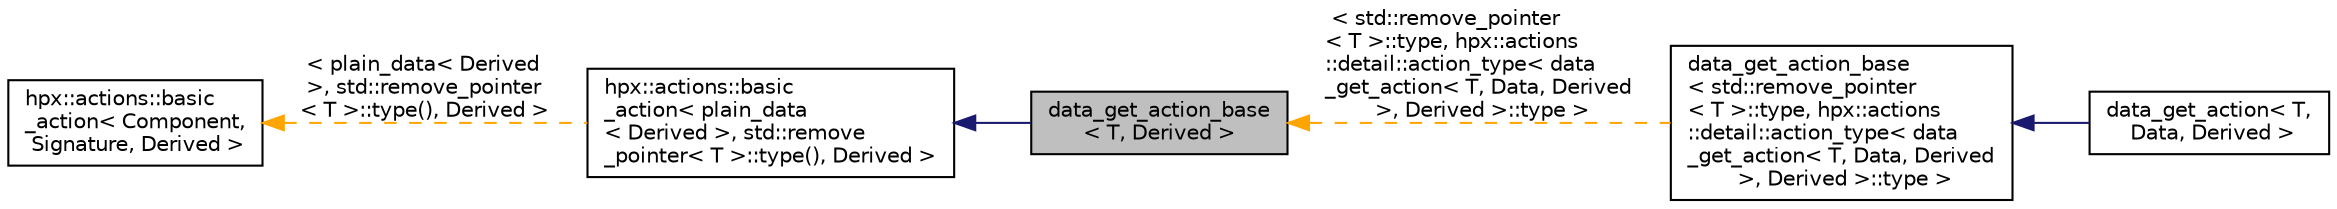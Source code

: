 digraph "data_get_action_base&lt; T, Derived &gt;"
{
  edge [fontname="Helvetica",fontsize="10",labelfontname="Helvetica",labelfontsize="10"];
  node [fontname="Helvetica",fontsize="10",shape=record];
  rankdir="LR";
  Node0 [label="data_get_action_base\l\< T, Derived \>",height=0.2,width=0.4,color="black", fillcolor="grey75", style="filled", fontcolor="black"];
  Node1 -> Node0 [dir="back",color="midnightblue",fontsize="10",style="solid",fontname="Helvetica"];
  Node1 [label="hpx::actions::basic\l_action\< plain_data\l\< Derived \>, std::remove\l_pointer\< T \>::type(), Derived \>",height=0.2,width=0.4,color="black", fillcolor="white", style="filled",URL="$d1/db6/structhpx_1_1actions_1_1basic__action.html"];
  Node2 -> Node1 [dir="back",color="orange",fontsize="10",style="dashed",label=" \< plain_data\< Derived\l \>, std::remove_pointer\l\< T \>::type(), Derived \>" ,fontname="Helvetica"];
  Node2 [label="hpx::actions::basic\l_action\< Component,\l Signature, Derived \>",height=0.2,width=0.4,color="black", fillcolor="white", style="filled",URL="$d1/db6/structhpx_1_1actions_1_1basic__action.html"];
  Node0 -> Node3 [dir="back",color="orange",fontsize="10",style="dashed",label=" \< std::remove_pointer\l\< T \>::type, hpx::actions\l::detail::action_type\< data\l_get_action\< T, Data, Derived\l \>, Derived \>::type \>" ,fontname="Helvetica"];
  Node3 [label="data_get_action_base\l\< std::remove_pointer\l\< T \>::type, hpx::actions\l::detail::action_type\< data\l_get_action\< T, Data, Derived\l \>, Derived \>::type \>",height=0.2,width=0.4,color="black", fillcolor="white", style="filled",URL="$d8/de6/structdata__get__action__base.html"];
  Node3 -> Node4 [dir="back",color="midnightblue",fontsize="10",style="solid",fontname="Helvetica"];
  Node4 [label="data_get_action\< T,\l Data, Derived \>",height=0.2,width=0.4,color="black", fillcolor="white", style="filled",URL="$d1/d20/structdata__get__action.html"];
}
